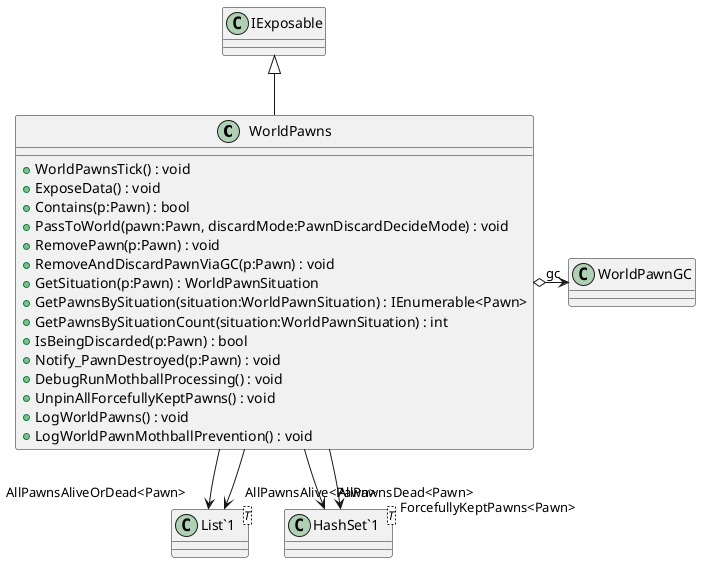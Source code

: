 @startuml
class WorldPawns {
    + WorldPawnsTick() : void
    + ExposeData() : void
    + Contains(p:Pawn) : bool
    + PassToWorld(pawn:Pawn, discardMode:PawnDiscardDecideMode) : void
    + RemovePawn(p:Pawn) : void
    + RemoveAndDiscardPawnViaGC(p:Pawn) : void
    + GetSituation(p:Pawn) : WorldPawnSituation
    + GetPawnsBySituation(situation:WorldPawnSituation) : IEnumerable<Pawn>
    + GetPawnsBySituationCount(situation:WorldPawnSituation) : int
    + IsBeingDiscarded(p:Pawn) : bool
    + Notify_PawnDestroyed(p:Pawn) : void
    + DebugRunMothballProcessing() : void
    + UnpinAllForcefullyKeptPawns() : void
    + LogWorldPawns() : void
    + LogWorldPawnMothballPrevention() : void
}
class "List`1"<T> {
}
class "HashSet`1"<T> {
}
IExposable <|-- WorldPawns
WorldPawns o-> "gc" WorldPawnGC
WorldPawns --> "AllPawnsAliveOrDead<Pawn>" "List`1"
WorldPawns --> "AllPawnsAlive<Pawn>" "List`1"
WorldPawns --> "AllPawnsDead<Pawn>" "HashSet`1"
WorldPawns --> "ForcefullyKeptPawns<Pawn>" "HashSet`1"
@enduml
